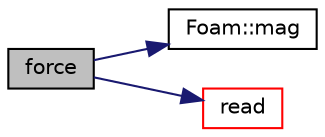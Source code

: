 digraph "force"
{
  bgcolor="transparent";
  edge [fontname="Helvetica",fontsize="10",labelfontname="Helvetica",labelfontsize="10"];
  node [fontname="Helvetica",fontsize="10",shape=record];
  rankdir="LR";
  Node313 [label="force",height=0.2,width=0.4,color="black", fillcolor="grey75", style="filled", fontcolor="black"];
  Node313 -> Node314 [color="midnightblue",fontsize="10",style="solid",fontname="Helvetica"];
  Node314 [label="Foam::mag",height=0.2,width=0.4,color="black",URL="$a21851.html#a929da2a3fdcf3dacbbe0487d3a330dae"];
  Node313 -> Node315 [color="midnightblue",fontsize="10",style="solid",fontname="Helvetica"];
  Node315 [label="read",height=0.2,width=0.4,color="red",URL="$a25625.html#a90f63ba9be6a6529eed861f28787f825",tooltip="Read dictionary. "];
}

